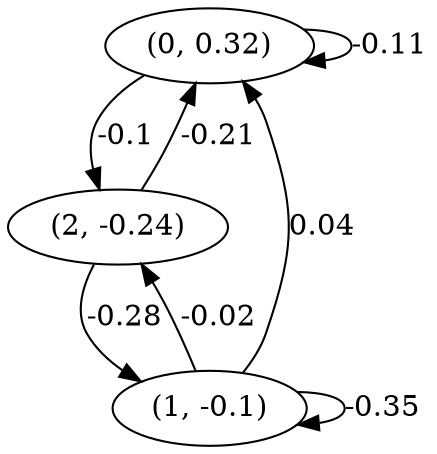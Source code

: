 digraph {
    0 [ label = "(0, 0.32)" ]
    1 [ label = "(1, -0.1)" ]
    2 [ label = "(2, -0.24)" ]
    0 -> 0 [ label = "-0.11" ]
    1 -> 1 [ label = "-0.35" ]
    1 -> 0 [ label = "0.04" ]
    2 -> 0 [ label = "-0.21" ]
    2 -> 1 [ label = "-0.28" ]
    0 -> 2 [ label = "-0.1" ]
    1 -> 2 [ label = "-0.02" ]
}

